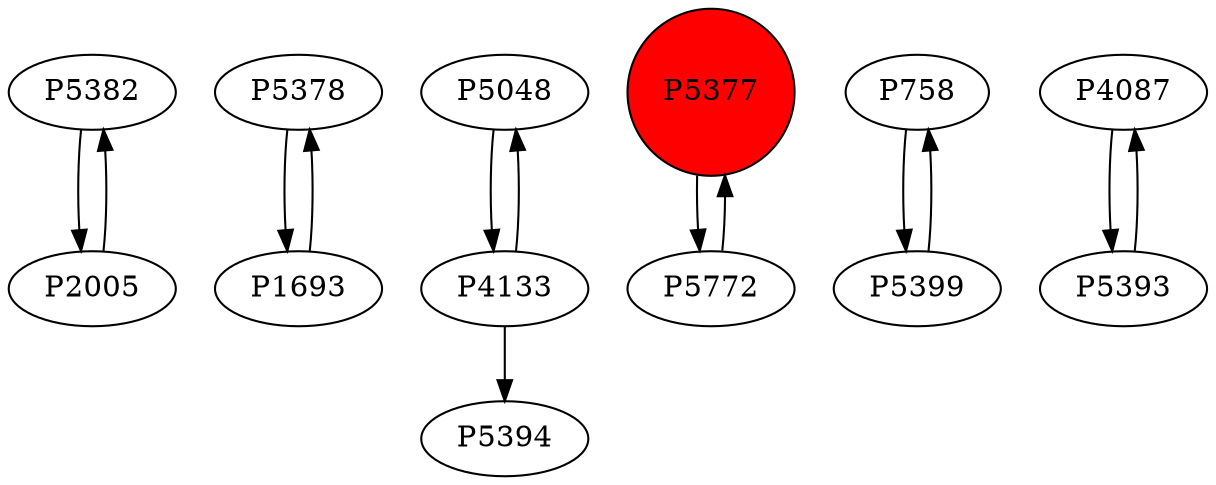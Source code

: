 digraph {
	P5382 -> P2005
	P5378 -> P1693
	P2005 -> P5382
	P5048 -> P4133
	P5377 -> P5772
	P758 -> P5399
	P5399 -> P758
	P4087 -> P5393
	P4133 -> P5394
	P5393 -> P4087
	P4133 -> P5048
	P5772 -> P5377
	P1693 -> P5378
	P5377 [shape=circle]
	P5377 [style=filled]
	P5377 [fillcolor=red]
}